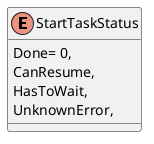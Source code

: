 @startuml
enum StartTaskStatus {
    Done= 0,
    CanResume,
    HasToWait,
    UnknownError,
}
@enduml
